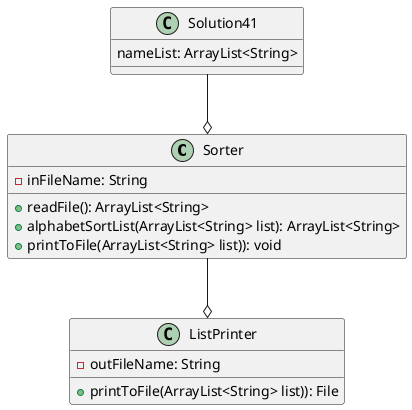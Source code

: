 @startuml

'/*
' *  UCF COP3330 Fall 2021 Assignment 4 Solutions
' *  Copyright 2021 Jeanne Moore
' */

class Sorter {
    -inFileName: String

    +readFile(): ArrayList<String>
    +alphabetSortList(ArrayList<String> list): ArrayList<String>
    +printToFile(ArrayList<String> list)): void
}


class Solution41 {
    nameList: ArrayList<String>
}

class ListPrinter {
    -outFileName: String
    +printToFile(ArrayList<String> list)): File
}

Solution41 --o Sorter
Sorter --o ListPrinter

@enduml